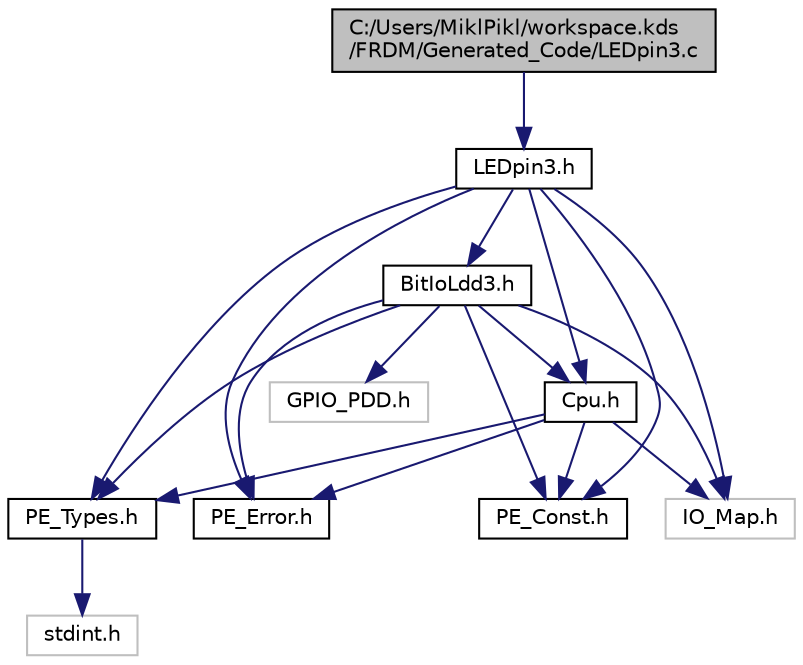 digraph "C:/Users/MiklPikl/workspace.kds/FRDM/Generated_Code/LEDpin3.c"
{
  edge [fontname="Helvetica",fontsize="10",labelfontname="Helvetica",labelfontsize="10"];
  node [fontname="Helvetica",fontsize="10",shape=record];
  Node1 [label="C:/Users/MiklPikl/workspace.kds\l/FRDM/Generated_Code/LEDpin3.c",height=0.2,width=0.4,color="black", fillcolor="grey75", style="filled", fontcolor="black"];
  Node1 -> Node2 [color="midnightblue",fontsize="10",style="solid",fontname="Helvetica"];
  Node2 [label="LEDpin3.h",height=0.2,width=0.4,color="black", fillcolor="white", style="filled",URL="$_l_e_dpin3_8h.html",tooltip="This component \"BitIO\" implements an one-bit input/output. It uses one bit/pin of a port..."];
  Node2 -> Node3 [color="midnightblue",fontsize="10",style="solid",fontname="Helvetica"];
  Node3 [label="PE_Types.h",height=0.2,width=0.4,color="black", fillcolor="white", style="filled",URL="$_p_e___types_8h.html",tooltip="PE_Types.h - contains definitions of basic types, register access macros and hardware specific macros..."];
  Node3 -> Node4 [color="midnightblue",fontsize="10",style="solid",fontname="Helvetica"];
  Node4 [label="stdint.h",height=0.2,width=0.4,color="grey75", fillcolor="white", style="filled"];
  Node2 -> Node5 [color="midnightblue",fontsize="10",style="solid",fontname="Helvetica"];
  Node5 [label="PE_Error.h",height=0.2,width=0.4,color="black", fillcolor="white", style="filled",URL="$_p_e___error_8h.html",tooltip="This component \"PE_Error\" contains internal definitions of the error constants. "];
  Node2 -> Node6 [color="midnightblue",fontsize="10",style="solid",fontname="Helvetica"];
  Node6 [label="PE_Const.h",height=0.2,width=0.4,color="black", fillcolor="white", style="filled",URL="$_p_e___const_8h.html",tooltip="This component \"PE_Const\" contains internal definitions of the constants. "];
  Node2 -> Node7 [color="midnightblue",fontsize="10",style="solid",fontname="Helvetica"];
  Node7 [label="IO_Map.h",height=0.2,width=0.4,color="grey75", fillcolor="white", style="filled"];
  Node2 -> Node8 [color="midnightblue",fontsize="10",style="solid",fontname="Helvetica"];
  Node8 [label="BitIoLdd3.h",height=0.2,width=0.4,color="black", fillcolor="white", style="filled",URL="$_bit_io_ldd3_8h.html",tooltip="The HAL BitIO component provides a low level API for unified access to general purpose digital input/..."];
  Node8 -> Node3 [color="midnightblue",fontsize="10",style="solid",fontname="Helvetica"];
  Node8 -> Node5 [color="midnightblue",fontsize="10",style="solid",fontname="Helvetica"];
  Node8 -> Node6 [color="midnightblue",fontsize="10",style="solid",fontname="Helvetica"];
  Node8 -> Node7 [color="midnightblue",fontsize="10",style="solid",fontname="Helvetica"];
  Node8 -> Node9 [color="midnightblue",fontsize="10",style="solid",fontname="Helvetica"];
  Node9 [label="GPIO_PDD.h",height=0.2,width=0.4,color="grey75", fillcolor="white", style="filled"];
  Node8 -> Node10 [color="midnightblue",fontsize="10",style="solid",fontname="Helvetica"];
  Node10 [label="Cpu.h",height=0.2,width=0.4,color="black", fillcolor="white", style="filled",URL="$_cpu_8h.html"];
  Node10 -> Node3 [color="midnightblue",fontsize="10",style="solid",fontname="Helvetica"];
  Node10 -> Node5 [color="midnightblue",fontsize="10",style="solid",fontname="Helvetica"];
  Node10 -> Node6 [color="midnightblue",fontsize="10",style="solid",fontname="Helvetica"];
  Node10 -> Node7 [color="midnightblue",fontsize="10",style="solid",fontname="Helvetica"];
  Node2 -> Node10 [color="midnightblue",fontsize="10",style="solid",fontname="Helvetica"];
}

